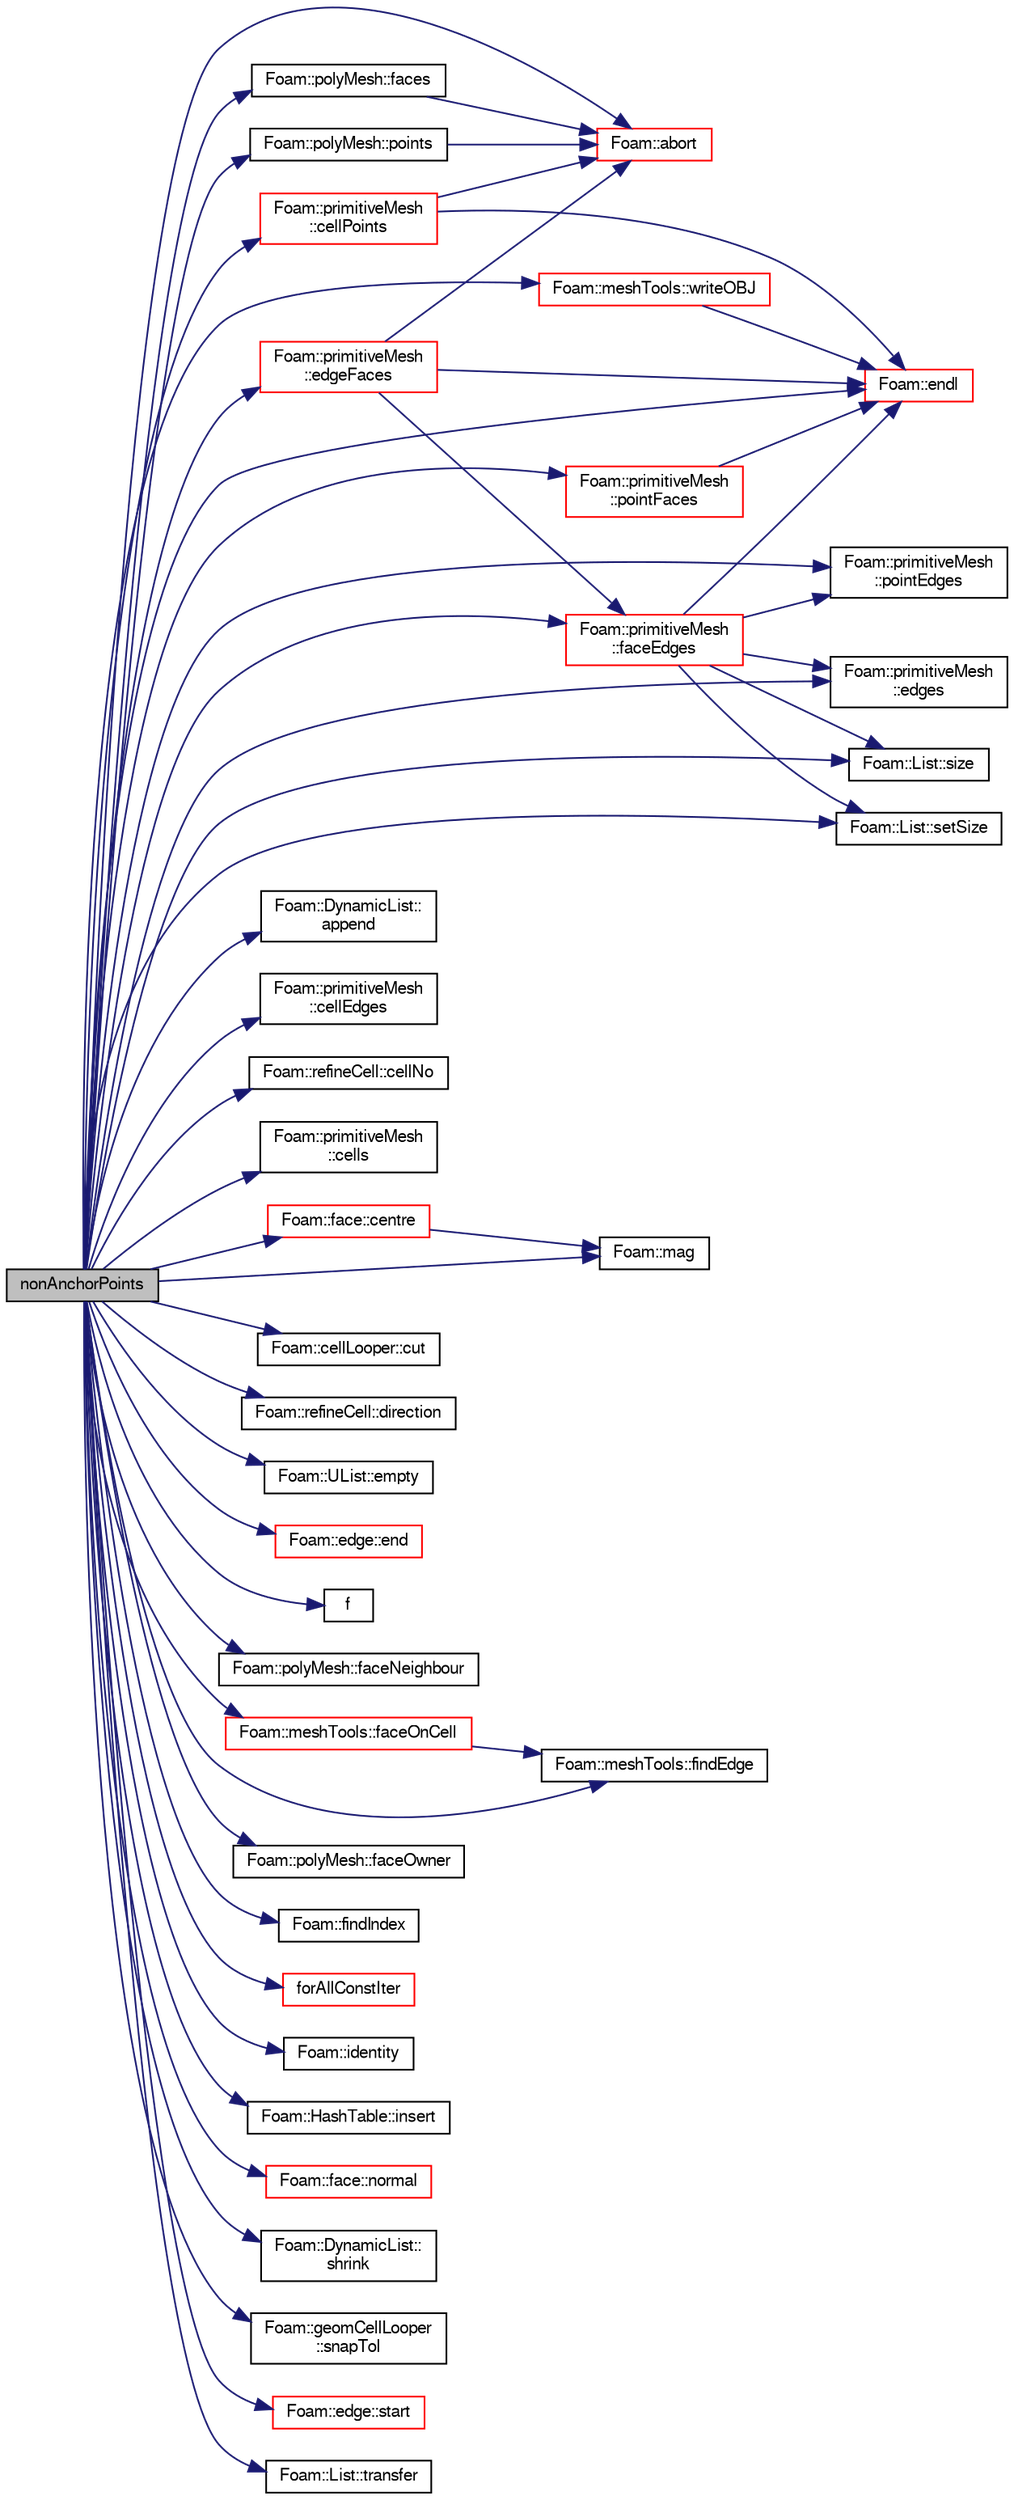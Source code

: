 digraph "nonAnchorPoints"
{
  bgcolor="transparent";
  edge [fontname="FreeSans",fontsize="10",labelfontname="FreeSans",labelfontsize="10"];
  node [fontname="FreeSans",fontsize="10",shape=record];
  rankdir="LR";
  Node465 [label="nonAnchorPoints",height=0.2,width=0.4,color="black", fillcolor="grey75", style="filled", fontcolor="black"];
  Node465 -> Node466 [color="midnightblue",fontsize="10",style="solid",fontname="FreeSans"];
  Node466 [label="Foam::abort",height=0.2,width=0.4,color="red",URL="$a21124.html#a447107a607d03e417307c203fa5fb44b"];
  Node465 -> Node509 [color="midnightblue",fontsize="10",style="solid",fontname="FreeSans"];
  Node509 [label="Foam::DynamicList::\lappend",height=0.2,width=0.4,color="black",URL="$a25890.html#a7b67b42af715604376ad63a681dee6d8",tooltip="Append an element at the end of the list. "];
  Node465 -> Node510 [color="midnightblue",fontsize="10",style="solid",fontname="FreeSans"];
  Node510 [label="Foam::primitiveMesh\l::cellEdges",height=0.2,width=0.4,color="black",URL="$a27530.html#a29ec14ff1e343af734485c48f0cf7856"];
  Node465 -> Node511 [color="midnightblue",fontsize="10",style="solid",fontname="FreeSans"];
  Node511 [label="Foam::refineCell::cellNo",height=0.2,width=0.4,color="black",URL="$a21522.html#a692d6b50b91a80db27b63ba93762be29"];
  Node465 -> Node512 [color="midnightblue",fontsize="10",style="solid",fontname="FreeSans"];
  Node512 [label="Foam::primitiveMesh\l::cellPoints",height=0.2,width=0.4,color="red",URL="$a27530.html#aa5b91fb2565748db19aecddd8e7d8dcd"];
  Node512 -> Node483 [color="midnightblue",fontsize="10",style="solid",fontname="FreeSans"];
  Node483 [label="Foam::endl",height=0.2,width=0.4,color="red",URL="$a21124.html#a2db8fe02a0d3909e9351bb4275b23ce4",tooltip="Add newline and flush stream. "];
  Node512 -> Node466 [color="midnightblue",fontsize="10",style="solid",fontname="FreeSans"];
  Node465 -> Node527 [color="midnightblue",fontsize="10",style="solid",fontname="FreeSans"];
  Node527 [label="Foam::primitiveMesh\l::cells",height=0.2,width=0.4,color="black",URL="$a27530.html#af19bf800d725a623c7b1d0101d65e7d3"];
  Node465 -> Node528 [color="midnightblue",fontsize="10",style="solid",fontname="FreeSans"];
  Node528 [label="Foam::face::centre",height=0.2,width=0.4,color="red",URL="$a27218.html#a87a4cbbb775d06be2c2f27bdab4ddb04",tooltip="Centre point of face. "];
  Node528 -> Node531 [color="midnightblue",fontsize="10",style="solid",fontname="FreeSans"];
  Node531 [label="Foam::mag",height=0.2,width=0.4,color="black",URL="$a21124.html#a929da2a3fdcf3dacbbe0487d3a330dae"];
  Node465 -> Node532 [color="midnightblue",fontsize="10",style="solid",fontname="FreeSans"];
  Node532 [label="Foam::cellLooper::cut",height=0.2,width=0.4,color="black",URL="$a21470.html#a5a0b163080358f9bdf288a65de45f235",tooltip="Create cut along circumference of cellI. Gets current mesh cuts. "];
  Node465 -> Node533 [color="midnightblue",fontsize="10",style="solid",fontname="FreeSans"];
  Node533 [label="Foam::refineCell::direction",height=0.2,width=0.4,color="black",URL="$a21522.html#ad413bb0e12940c11f52123245d1a7e09"];
  Node465 -> Node534 [color="midnightblue",fontsize="10",style="solid",fontname="FreeSans"];
  Node534 [label="Foam::primitiveMesh\l::edgeFaces",height=0.2,width=0.4,color="red",URL="$a27530.html#ad38ecd2902727a890ebd437731c271c8"];
  Node534 -> Node483 [color="midnightblue",fontsize="10",style="solid",fontname="FreeSans"];
  Node534 -> Node466 [color="midnightblue",fontsize="10",style="solid",fontname="FreeSans"];
  Node534 -> Node538 [color="midnightblue",fontsize="10",style="solid",fontname="FreeSans"];
  Node538 [label="Foam::primitiveMesh\l::faceEdges",height=0.2,width=0.4,color="red",URL="$a27530.html#adbfcf489a527a07c33d684834faace79"];
  Node538 -> Node483 [color="midnightblue",fontsize="10",style="solid",fontname="FreeSans"];
  Node538 -> Node540 [color="midnightblue",fontsize="10",style="solid",fontname="FreeSans"];
  Node540 [label="Foam::primitiveMesh\l::pointEdges",height=0.2,width=0.4,color="black",URL="$a27530.html#a219060536b044c749e6178283665d632"];
  Node538 -> Node536 [color="midnightblue",fontsize="10",style="solid",fontname="FreeSans"];
  Node536 [label="Foam::primitiveMesh\l::edges",height=0.2,width=0.4,color="black",URL="$a27530.html#a21d764179912ddda5c6f95193c289846",tooltip="Return mesh edges. Uses calcEdges. "];
  Node538 -> Node537 [color="midnightblue",fontsize="10",style="solid",fontname="FreeSans"];
  Node537 [label="Foam::List::size",height=0.2,width=0.4,color="black",URL="$a25694.html#a8a5f6fa29bd4b500caf186f60245b384",tooltip="Override size to be inconsistent with allocated storage. "];
  Node538 -> Node517 [color="midnightblue",fontsize="10",style="solid",fontname="FreeSans"];
  Node517 [label="Foam::List::setSize",height=0.2,width=0.4,color="black",URL="$a25694.html#aedb985ffeaf1bdbfeccc2a8730405703",tooltip="Reset size of List. "];
  Node465 -> Node536 [color="midnightblue",fontsize="10",style="solid",fontname="FreeSans"];
  Node465 -> Node545 [color="midnightblue",fontsize="10",style="solid",fontname="FreeSans"];
  Node545 [label="Foam::UList::empty",height=0.2,width=0.4,color="black",URL="$a25698.html#a644718bb2fb240de962dc3c9a1fdf0dc",tooltip="Return true if the UList is empty (ie, size() is zero). "];
  Node465 -> Node546 [color="midnightblue",fontsize="10",style="solid",fontname="FreeSans"];
  Node546 [label="Foam::edge::end",height=0.2,width=0.4,color="red",URL="$a27210.html#a5ac1c619caccdf5bcf8c3d58a409849f",tooltip="Return end vertex label. "];
  Node465 -> Node483 [color="midnightblue",fontsize="10",style="solid",fontname="FreeSans"];
  Node465 -> Node548 [color="midnightblue",fontsize="10",style="solid",fontname="FreeSans"];
  Node548 [label="f",height=0.2,width=0.4,color="black",URL="$a17900.html#a888be93833ac7a23170555c69c690288"];
  Node465 -> Node538 [color="midnightblue",fontsize="10",style="solid",fontname="FreeSans"];
  Node465 -> Node549 [color="midnightblue",fontsize="10",style="solid",fontname="FreeSans"];
  Node549 [label="Foam::polyMesh::faceNeighbour",height=0.2,width=0.4,color="black",URL="$a27410.html#a9fb57b52c700ed61f09ada65412d13e3",tooltip="Return face neighbour. "];
  Node465 -> Node550 [color="midnightblue",fontsize="10",style="solid",fontname="FreeSans"];
  Node550 [label="Foam::meshTools::faceOnCell",height=0.2,width=0.4,color="red",URL="$a21153.html#ae8119e36b45b1e47f91cdcb57222986d",tooltip="Is face used by cell. "];
  Node550 -> Node555 [color="midnightblue",fontsize="10",style="solid",fontname="FreeSans"];
  Node555 [label="Foam::meshTools::findEdge",height=0.2,width=0.4,color="black",URL="$a21153.html#a503ac13f2a78e2ef3c8630ae73a4c0fd",tooltip="Return edge among candidates that uses the two vertices. "];
  Node465 -> Node556 [color="midnightblue",fontsize="10",style="solid",fontname="FreeSans"];
  Node556 [label="Foam::polyMesh::faceOwner",height=0.2,width=0.4,color="black",URL="$a27410.html#a57752b49bfee23ca1944c3fb0493974f",tooltip="Return face owner. "];
  Node465 -> Node557 [color="midnightblue",fontsize="10",style="solid",fontname="FreeSans"];
  Node557 [label="Foam::polyMesh::faces",height=0.2,width=0.4,color="black",URL="$a27410.html#a431c0a24765f0bb6d32f6a03ce0e9b57",tooltip="Return raw faces. "];
  Node557 -> Node466 [color="midnightblue",fontsize="10",style="solid",fontname="FreeSans"];
  Node465 -> Node555 [color="midnightblue",fontsize="10",style="solid",fontname="FreeSans"];
  Node465 -> Node515 [color="midnightblue",fontsize="10",style="solid",fontname="FreeSans"];
  Node515 [label="Foam::findIndex",height=0.2,width=0.4,color="black",URL="$a21124.html#ac16695f83f370df159eed19f92d095fb",tooltip="Find first occurence of given element and return index,. "];
  Node465 -> Node558 [color="midnightblue",fontsize="10",style="solid",fontname="FreeSans"];
  Node558 [label="forAllConstIter",height=0.2,width=0.4,color="red",URL="$a38141.html#ae21e2836509b0fa7f7cedf6493b11b09"];
  Node465 -> Node806 [color="midnightblue",fontsize="10",style="solid",fontname="FreeSans"];
  Node806 [label="Foam::identity",height=0.2,width=0.4,color="black",URL="$a21124.html#a36af96cb841435845fffb4fe69208490",tooltip="Create identity map (map[i] == i) of given length. "];
  Node465 -> Node693 [color="midnightblue",fontsize="10",style="solid",fontname="FreeSans"];
  Node693 [label="Foam::HashTable::insert",height=0.2,width=0.4,color="black",URL="$a25702.html#a5eee1e0e199ad59b9cb3916cd42156e0",tooltip="Insert a new hashedEntry. "];
  Node465 -> Node531 [color="midnightblue",fontsize="10",style="solid",fontname="FreeSans"];
  Node465 -> Node807 [color="midnightblue",fontsize="10",style="solid",fontname="FreeSans"];
  Node807 [label="Foam::face::normal",height=0.2,width=0.4,color="red",URL="$a27218.html#a9c276d6ebebcebe172195c3106e409ad",tooltip="Vector normal; magnitude is equal to area of face. "];
  Node465 -> Node540 [color="midnightblue",fontsize="10",style="solid",fontname="FreeSans"];
  Node465 -> Node808 [color="midnightblue",fontsize="10",style="solid",fontname="FreeSans"];
  Node808 [label="Foam::primitiveMesh\l::pointFaces",height=0.2,width=0.4,color="red",URL="$a27530.html#acc347dd5dd3557af888ac3dd86d90d22"];
  Node808 -> Node483 [color="midnightblue",fontsize="10",style="solid",fontname="FreeSans"];
  Node465 -> Node809 [color="midnightblue",fontsize="10",style="solid",fontname="FreeSans"];
  Node809 [label="Foam::polyMesh::points",height=0.2,width=0.4,color="black",URL="$a27410.html#ac44123fc1265297c41a43c3b62fdb4c2",tooltip="Return raw points. "];
  Node809 -> Node466 [color="midnightblue",fontsize="10",style="solid",fontname="FreeSans"];
  Node465 -> Node517 [color="midnightblue",fontsize="10",style="solid",fontname="FreeSans"];
  Node465 -> Node810 [color="midnightblue",fontsize="10",style="solid",fontname="FreeSans"];
  Node810 [label="Foam::DynamicList::\lshrink",height=0.2,width=0.4,color="black",URL="$a25890.html#a88964e734acd91f096c914d0cc5a6e75",tooltip="Shrink the allocated space to the number of elements used. "];
  Node465 -> Node537 [color="midnightblue",fontsize="10",style="solid",fontname="FreeSans"];
  Node465 -> Node811 [color="midnightblue",fontsize="10",style="solid",fontname="FreeSans"];
  Node811 [label="Foam::geomCellLooper\l::snapTol",height=0.2,width=0.4,color="black",URL="$a21474.html#a1a2ed7b52d838b8b1faad80b2e30fb35"];
  Node465 -> Node812 [color="midnightblue",fontsize="10",style="solid",fontname="FreeSans"];
  Node812 [label="Foam::edge::start",height=0.2,width=0.4,color="red",URL="$a27210.html#afe56bdd2031bbf8321e35e2330c0b990",tooltip="Return start vertex label. "];
  Node465 -> Node813 [color="midnightblue",fontsize="10",style="solid",fontname="FreeSans"];
  Node813 [label="Foam::List::transfer",height=0.2,width=0.4,color="black",URL="$a25694.html#a25ad1d2084d16b234b0cf91c07e832c0",tooltip="Transfer the contents of the argument List into this list. "];
  Node465 -> Node814 [color="midnightblue",fontsize="10",style="solid",fontname="FreeSans"];
  Node814 [label="Foam::meshTools::writeOBJ",height=0.2,width=0.4,color="red",URL="$a21153.html#afd76c6ccc8ee4a5957f0232218167c17",tooltip="Write obj representation of point. "];
  Node814 -> Node483 [color="midnightblue",fontsize="10",style="solid",fontname="FreeSans"];
}
